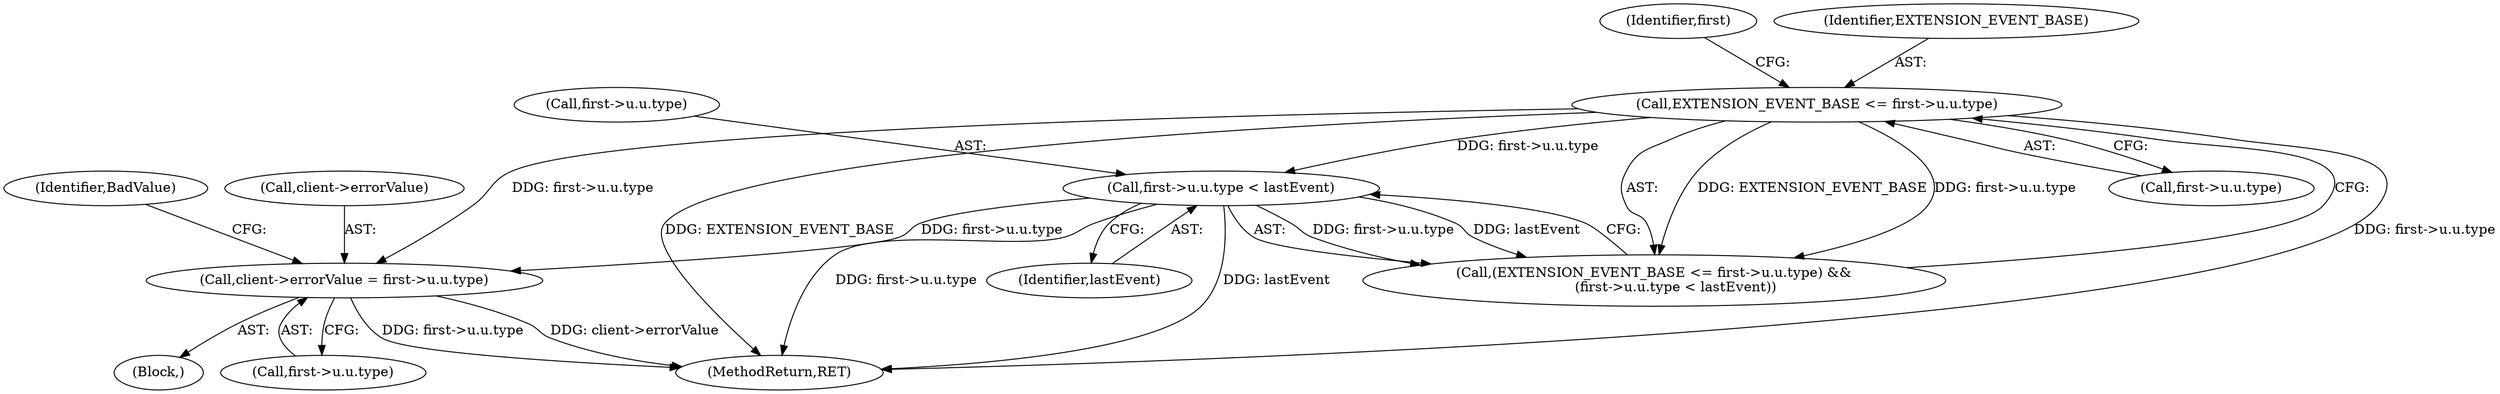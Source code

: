 digraph "1_xserver_8caed4df36b1f802b4992edcfd282cbeeec35d9d@del" {
"1000189" [label="(Call,client->errorValue = first->u.u.type)"];
"1000170" [label="(Call,EXTENSION_EVENT_BASE <= first->u.u.type)"];
"1000179" [label="(Call,first->u.u.type < lastEvent)"];
"1000242" [label="(MethodReturn,RET)"];
"1000187" [label="(Identifier,lastEvent)"];
"1000188" [label="(Block,)"];
"1000193" [label="(Call,first->u.u.type)"];
"1000190" [label="(Call,client->errorValue)"];
"1000201" [label="(Identifier,BadValue)"];
"1000172" [label="(Call,first->u.u.type)"];
"1000169" [label="(Call,(EXTENSION_EVENT_BASE <= first->u.u.type) &&\n          (first->u.u.type < lastEvent))"];
"1000189" [label="(Call,client->errorValue = first->u.u.type)"];
"1000179" [label="(Call,first->u.u.type < lastEvent)"];
"1000180" [label="(Call,first->u.u.type)"];
"1000183" [label="(Identifier,first)"];
"1000171" [label="(Identifier,EXTENSION_EVENT_BASE)"];
"1000170" [label="(Call,EXTENSION_EVENT_BASE <= first->u.u.type)"];
"1000189" -> "1000188"  [label="AST: "];
"1000189" -> "1000193"  [label="CFG: "];
"1000190" -> "1000189"  [label="AST: "];
"1000193" -> "1000189"  [label="AST: "];
"1000201" -> "1000189"  [label="CFG: "];
"1000189" -> "1000242"  [label="DDG: client->errorValue"];
"1000189" -> "1000242"  [label="DDG: first->u.u.type"];
"1000170" -> "1000189"  [label="DDG: first->u.u.type"];
"1000179" -> "1000189"  [label="DDG: first->u.u.type"];
"1000170" -> "1000169"  [label="AST: "];
"1000170" -> "1000172"  [label="CFG: "];
"1000171" -> "1000170"  [label="AST: "];
"1000172" -> "1000170"  [label="AST: "];
"1000183" -> "1000170"  [label="CFG: "];
"1000169" -> "1000170"  [label="CFG: "];
"1000170" -> "1000242"  [label="DDG: first->u.u.type"];
"1000170" -> "1000242"  [label="DDG: EXTENSION_EVENT_BASE"];
"1000170" -> "1000169"  [label="DDG: EXTENSION_EVENT_BASE"];
"1000170" -> "1000169"  [label="DDG: first->u.u.type"];
"1000170" -> "1000179"  [label="DDG: first->u.u.type"];
"1000179" -> "1000169"  [label="AST: "];
"1000179" -> "1000187"  [label="CFG: "];
"1000180" -> "1000179"  [label="AST: "];
"1000187" -> "1000179"  [label="AST: "];
"1000169" -> "1000179"  [label="CFG: "];
"1000179" -> "1000242"  [label="DDG: lastEvent"];
"1000179" -> "1000242"  [label="DDG: first->u.u.type"];
"1000179" -> "1000169"  [label="DDG: first->u.u.type"];
"1000179" -> "1000169"  [label="DDG: lastEvent"];
}
